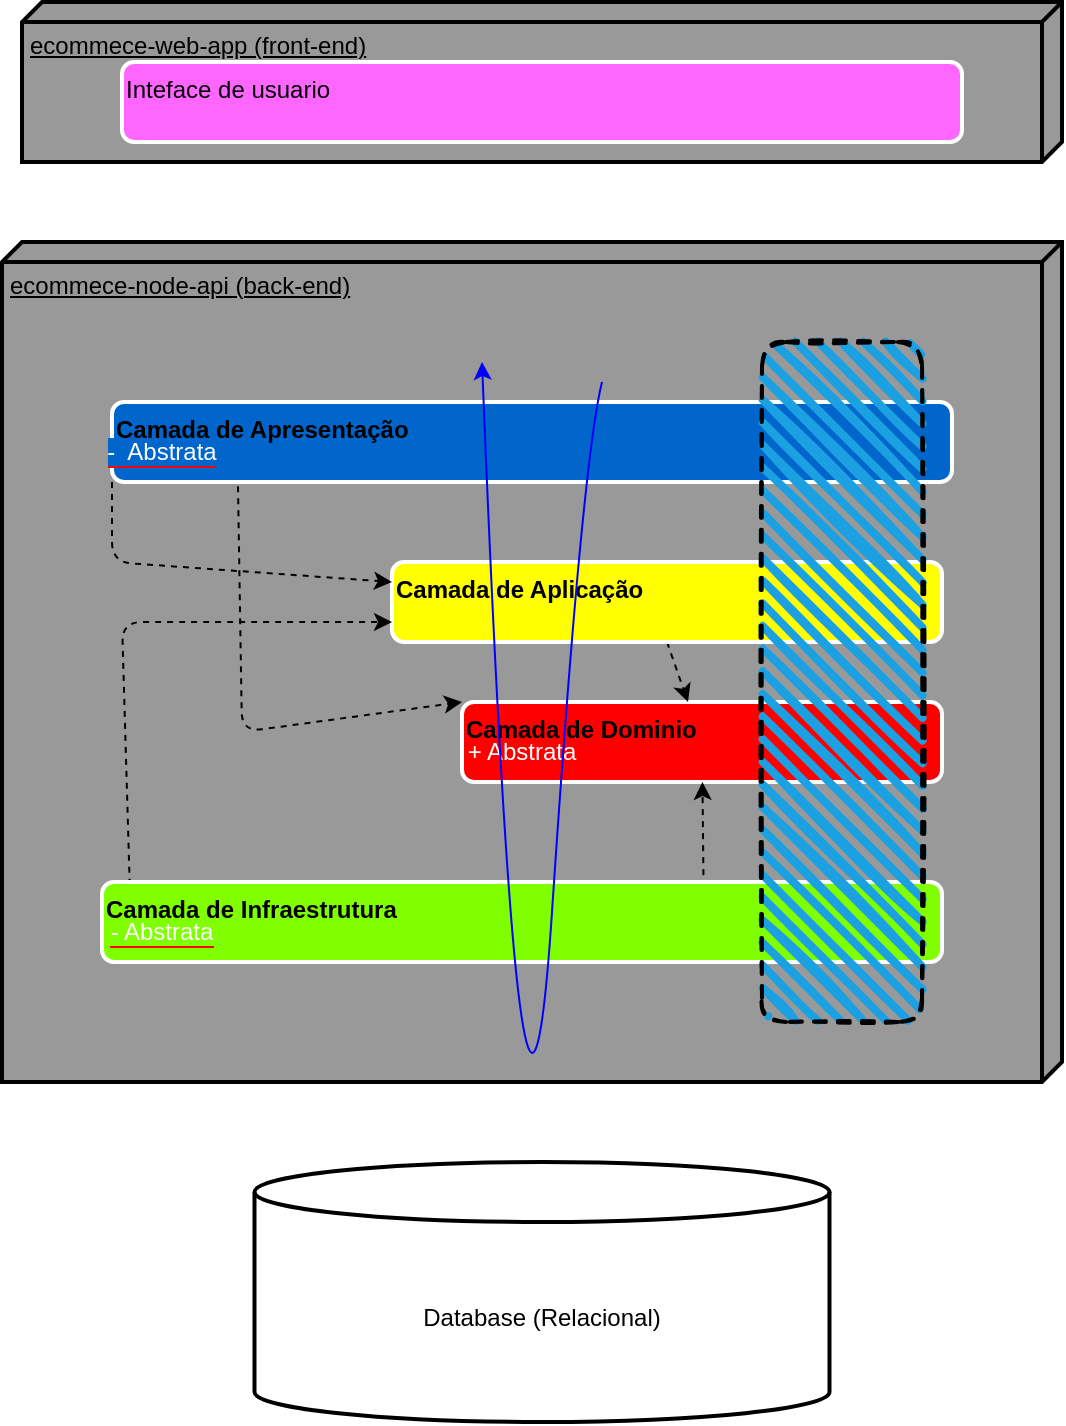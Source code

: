 <mxfile>
    <diagram id="7IbitbneoFTJlHN-WQLY" name="Arquitetura em Camadas">
        <mxGraphModel dx="583" dy="474" grid="1" gridSize="10" guides="1" tooltips="1" connect="1" arrows="1" fold="1" page="1" pageScale="1" pageWidth="850" pageHeight="1100" math="0" shadow="0">
            <root>
                <mxCell id="0"/>
                <mxCell id="1" parent="0"/>
                <mxCell id="2" value="ecommece-node-api (back-end)" style="verticalAlign=top;align=left;spacingTop=8;spacingLeft=2;spacingRight=12;shape=cube;size=10;direction=south;fontStyle=4;html=1;strokeWidth=2;strokeColor=default;fillColor=#999999;fontColor=#000000;" parent="1" vertex="1">
                    <mxGeometry x="130" y="500" width="530" height="420" as="geometry"/>
                </mxCell>
                <mxCell id="4" value="&lt;font color=&quot;#000000&quot;&gt;ecommece-web-app (front-end)&lt;/font&gt;" style="verticalAlign=top;align=left;spacingTop=8;spacingLeft=2;spacingRight=12;shape=cube;size=10;direction=south;fontStyle=4;html=1;strokeWidth=2;fillColor=#999999;" parent="1" vertex="1">
                    <mxGeometry x="140" y="380" width="520" height="80" as="geometry"/>
                </mxCell>
                <mxCell id="5" value="Database (Relacional)" style="shape=cylinder3;whiteSpace=wrap;html=1;boundedLbl=1;backgroundOutline=1;size=15;strokeWidth=2;" parent="1" vertex="1">
                    <mxGeometry x="256.25" y="960" width="287.5" height="130" as="geometry"/>
                </mxCell>
                <mxCell id="6" value="&lt;font color=&quot;#000000&quot;&gt;&lt;b&gt;Camada de Dominio&lt;/b&gt;&lt;/font&gt;" style="rounded=1;whiteSpace=wrap;html=1;strokeWidth=2;verticalAlign=top;align=left;fillColor=#FF0000;fontColor=#ffffff;strokeColor=#FFFFFF;" parent="1" vertex="1">
                    <mxGeometry x="360" y="730" width="240" height="40" as="geometry"/>
                </mxCell>
                <mxCell id="11" style="edgeStyle=none;html=1;exitX=0.5;exitY=1;exitDx=0;exitDy=0;fontColor=#000000;dashed=1;strokeColor=#000000;" parent="1" source="7" target="6" edge="1">
                    <mxGeometry relative="1" as="geometry"/>
                </mxCell>
                <mxCell id="7" value="&lt;font color=&quot;#000000&quot;&gt;&lt;b&gt;Camada de Aplicação&lt;/b&gt;&lt;/font&gt;" style="rounded=1;whiteSpace=wrap;html=1;strokeWidth=2;verticalAlign=top;align=left;fillColor=#FFFF00;fontColor=#ffffff;strokeColor=#FFFFFF;" parent="1" vertex="1">
                    <mxGeometry x="325" y="660" width="275" height="40" as="geometry"/>
                </mxCell>
                <mxCell id="12" style="edgeStyle=none;html=1;exitX=0.716;exitY=-0.086;exitDx=0;exitDy=0;dashed=1;fontColor=#000000;exitPerimeter=0;strokeColor=#000000;" parent="1" source="8" target="6" edge="1">
                    <mxGeometry relative="1" as="geometry"/>
                </mxCell>
                <mxCell id="14" style="edgeStyle=none;html=1;exitX=0.033;exitY=0.035;exitDx=0;exitDy=0;entryX=0;entryY=0.75;entryDx=0;entryDy=0;dashed=1;fontColor=#000000;exitPerimeter=0;strokeColor=#000000;" parent="1" source="8" target="7" edge="1">
                    <mxGeometry relative="1" as="geometry">
                        <Array as="points">
                            <mxPoint x="190" y="690"/>
                        </Array>
                    </mxGeometry>
                </mxCell>
                <mxCell id="8" value="&lt;font color=&quot;#000000&quot;&gt;&lt;b&gt;Camada de Infraestrutura&lt;/b&gt;&lt;/font&gt;" style="rounded=1;whiteSpace=wrap;html=1;strokeWidth=2;verticalAlign=top;align=left;fillColor=#80FF00;fontColor=#ffffff;strokeColor=#FFFFFF;" parent="1" vertex="1">
                    <mxGeometry x="180" y="820" width="420" height="40" as="geometry"/>
                </mxCell>
                <mxCell id="10" value="&lt;font color=&quot;#000000&quot;&gt;Inteface de usuario&lt;/font&gt;" style="rounded=1;whiteSpace=wrap;html=1;strokeWidth=2;verticalAlign=top;align=left;fillColor=#FF66FF;fontColor=#ffffff;strokeColor=#FFFFFF;" parent="1" vertex="1">
                    <mxGeometry x="190" y="410" width="420" height="40" as="geometry"/>
                </mxCell>
                <mxCell id="21" style="edgeStyle=none;html=1;exitX=0;exitY=1;exitDx=0;exitDy=0;entryX=0;entryY=0.25;entryDx=0;entryDy=0;fontColor=#FFFFFF;dashed=1;strokeColor=#000000;" parent="1" source="15" target="7" edge="1">
                    <mxGeometry relative="1" as="geometry">
                        <Array as="points">
                            <mxPoint x="185" y="660"/>
                        </Array>
                    </mxGeometry>
                </mxCell>
                <mxCell id="22" style="edgeStyle=none;html=1;exitX=0.15;exitY=1.053;exitDx=0;exitDy=0;entryX=0;entryY=0;entryDx=0;entryDy=0;dashed=1;fontColor=#FFFFFF;exitPerimeter=0;strokeColor=#000000;" parent="1" source="15" target="6" edge="1">
                    <mxGeometry relative="1" as="geometry">
                        <Array as="points">
                            <mxPoint x="250" y="745"/>
                        </Array>
                    </mxGeometry>
                </mxCell>
                <mxCell id="15" value="&lt;font color=&quot;#000000&quot;&gt;&lt;b&gt;Camada de Apresentação&lt;/b&gt;&lt;/font&gt;" style="rounded=1;whiteSpace=wrap;html=1;strokeWidth=2;verticalAlign=top;align=left;fillColor=#0066CC;fontColor=#ffffff;strokeColor=#FFFFFF;" parent="1" vertex="1">
                    <mxGeometry x="185" y="580" width="420" height="40" as="geometry"/>
                </mxCell>
                <mxCell id="16" value="+ Abstrata" style="text;html=1;strokeColor=none;fillColor=none;align=center;verticalAlign=middle;whiteSpace=wrap;rounded=0;labelBackgroundColor=#FF0000;fontColor=#FFFFFF;" parent="1" vertex="1">
                    <mxGeometry x="360" y="740" width="60" height="30" as="geometry"/>
                </mxCell>
                <mxCell id="19" value="&lt;span style=&quot;background-color: rgb(0, 102, 204);&quot;&gt;-&amp;nbsp; Abstrata&lt;/span&gt;" style="text;html=1;strokeColor=none;fillColor=none;align=center;verticalAlign=middle;whiteSpace=wrap;rounded=0;labelBackgroundColor=#FF0000;fontColor=#FFFFFF;" parent="1" vertex="1">
                    <mxGeometry x="180" y="590" width="60" height="30" as="geometry"/>
                </mxCell>
                <mxCell id="20" value="&lt;span style=&quot;background-color: rgb(128, 255, 0);&quot;&gt;- Abstrata&lt;/span&gt;" style="text;html=1;strokeColor=none;fillColor=none;align=center;verticalAlign=middle;whiteSpace=wrap;rounded=0;labelBackgroundColor=#FF0000;fontColor=#FFFFFF;" parent="1" vertex="1">
                    <mxGeometry x="180" y="830" width="60" height="30" as="geometry"/>
                </mxCell>
                <mxCell id="27" value="" style="curved=1;endArrow=classic;html=1;fontColor=#FFFFFF;fillColor=#0050ef;strokeColor=#0000FF;" parent="1" edge="1">
                    <mxGeometry width="50" height="50" relative="1" as="geometry">
                        <mxPoint x="430" y="570" as="sourcePoint"/>
                        <mxPoint x="370" y="560" as="targetPoint"/>
                        <Array as="points">
                            <mxPoint x="420" y="610"/>
                            <mxPoint x="390" y="1060"/>
                            <mxPoint x="370" y="560"/>
                        </Array>
                    </mxGeometry>
                </mxCell>
                <mxCell id="3VDQvK-L24l2QXswi1Vz-27" value="" style="rounded=1;whiteSpace=wrap;html=1;strokeWidth=2;fillWeight=4;hachureGap=8;hachureAngle=45;fillColor=#1ba1e2;sketch=1;dashed=1;strokeColor=#000000;fontColor=#000000;" vertex="1" parent="1">
                    <mxGeometry x="510" y="550" width="80" height="340" as="geometry"/>
                </mxCell>
            </root>
        </mxGraphModel>
    </diagram>
    <diagram name="arquitetura em Hexagonal" id="6LXyLU2QYRvnitRvOAn5">
        <mxGraphModel dx="583" dy="474" grid="1" gridSize="10" guides="1" tooltips="1" connect="1" arrows="1" fold="1" page="1" pageScale="1" pageWidth="850" pageHeight="1100" math="0" shadow="0">
            <root>
                <mxCell id="-ErTKGpTv1KLhgLd2dZM-0"/>
                <mxCell id="-ErTKGpTv1KLhgLd2dZM-1" parent="-ErTKGpTv1KLhgLd2dZM-0"/>
                <mxCell id="-ErTKGpTv1KLhgLd2dZM-2" value="ecommece-node-api (back-end)" style="verticalAlign=top;align=left;spacingTop=8;spacingLeft=2;spacingRight=12;shape=cube;size=10;direction=south;fontStyle=4;html=1;strokeWidth=2;strokeColor=default;fillColor=#999999;fontColor=#000000;" vertex="1" parent="-ErTKGpTv1KLhgLd2dZM-1">
                    <mxGeometry x="130" y="500" width="530" height="420" as="geometry"/>
                </mxCell>
                <mxCell id="-ErTKGpTv1KLhgLd2dZM-3" value="&lt;font color=&quot;#000000&quot;&gt;ecommece-web-app (front-end)&lt;/font&gt;" style="verticalAlign=top;align=left;spacingTop=8;spacingLeft=2;spacingRight=12;shape=cube;size=10;direction=south;fontStyle=4;html=1;strokeWidth=2;fillColor=#999999;" vertex="1" parent="-ErTKGpTv1KLhgLd2dZM-1">
                    <mxGeometry x="140" y="380" width="520" height="80" as="geometry"/>
                </mxCell>
                <mxCell id="-ErTKGpTv1KLhgLd2dZM-4" value="Database (Relacional)" style="shape=cylinder3;whiteSpace=wrap;html=1;boundedLbl=1;backgroundOutline=1;size=15;strokeWidth=2;" vertex="1" parent="-ErTKGpTv1KLhgLd2dZM-1">
                    <mxGeometry x="256.25" y="960" width="287.5" height="130" as="geometry"/>
                </mxCell>
                <mxCell id="-ErTKGpTv1KLhgLd2dZM-11" value="&lt;font color=&quot;#000000&quot;&gt;Inteface de usuario&lt;/font&gt;" style="rounded=1;whiteSpace=wrap;html=1;strokeWidth=2;verticalAlign=top;align=left;fillColor=#FF66FF;fontColor=#ffffff;strokeColor=#FFFFFF;" vertex="1" parent="-ErTKGpTv1KLhgLd2dZM-1">
                    <mxGeometry x="190" y="410" width="420" height="40" as="geometry"/>
                </mxCell>
                <mxCell id="IFGJM0UNCqCdwinMseEj-5" value="" style="shape=hexagon;perimeter=hexagonPerimeter2;whiteSpace=wrap;html=1;fixedSize=1;fontColor=#000000;fillColor=#66FFB3;gradientColor=#66b2ff;gradientDirection=north;" vertex="1" parent="-ErTKGpTv1KLhgLd2dZM-1">
                    <mxGeometry x="200" y="570" width="390" height="300" as="geometry"/>
                </mxCell>
                <mxCell id="IFGJM0UNCqCdwinMseEj-2" value="" style="shape=hexagon;perimeter=hexagonPerimeter2;whiteSpace=wrap;html=1;fixedSize=1;fontColor=#000000;fillColor=#FFFF00;dashed=1;strokeColor=#000000;" vertex="1" parent="-ErTKGpTv1KLhgLd2dZM-1">
                    <mxGeometry x="246.88" y="600" width="306.25" height="235" as="geometry"/>
                </mxCell>
                <mxCell id="IFGJM0UNCqCdwinMseEj-0" value="" style="shape=hexagon;perimeter=hexagonPerimeter2;whiteSpace=wrap;html=1;fixedSize=1;size=30;fillColor=#FF6666;fontColor=#ffffff;strokeColor=#6F0000;" vertex="1" parent="-ErTKGpTv1KLhgLd2dZM-1">
                    <mxGeometry x="300" y="635" width="190" height="150" as="geometry"/>
                </mxCell>
                <mxCell id="IFGJM0UNCqCdwinMseEj-1" value="&lt;font color=&quot;#000000&quot;&gt;&lt;b&gt;camada de Dominio&lt;/b&gt;&lt;/font&gt;" style="text;html=1;strokeColor=none;fillColor=none;align=center;verticalAlign=middle;whiteSpace=wrap;rounded=0;" vertex="1" parent="-ErTKGpTv1KLhgLd2dZM-1">
                    <mxGeometry x="315" y="690" width="140" height="40" as="geometry"/>
                </mxCell>
                <mxCell id="IFGJM0UNCqCdwinMseEj-4" value="&lt;b&gt;Camadas de Aplicação&lt;/b&gt;" style="text;html=1;strokeColor=none;fillColor=none;align=center;verticalAlign=middle;whiteSpace=wrap;rounded=0;fontColor=#000000;" vertex="1" parent="-ErTKGpTv1KLhgLd2dZM-1">
                    <mxGeometry x="256.25" y="610" width="140" height="20" as="geometry"/>
                </mxCell>
                <mxCell id="IFGJM0UNCqCdwinMseEj-6" value="&lt;b&gt;Camada de apresentação&lt;/b&gt;" style="text;html=1;strokeColor=none;fillColor=none;align=center;verticalAlign=middle;whiteSpace=wrap;rounded=0;fontColor=#000000;" vertex="1" parent="-ErTKGpTv1KLhgLd2dZM-1">
                    <mxGeometry x="210" y="570" width="160" height="20" as="geometry"/>
                </mxCell>
                <mxCell id="IFGJM0UNCqCdwinMseEj-7" value="&lt;b style=&quot;text-align: left;&quot;&gt;Camada de Infraestrutura&lt;/b&gt;" style="text;html=1;strokeColor=none;fillColor=none;align=center;verticalAlign=middle;whiteSpace=wrap;rounded=0;fontColor=#000000;" vertex="1" parent="-ErTKGpTv1KLhgLd2dZM-1">
                    <mxGeometry x="220" y="840" width="160" height="30" as="geometry"/>
                </mxCell>
                <mxCell id="TPdlKWb0dNZkBD15BUO_-4" style="edgeStyle=none;html=1;exitX=0.5;exitY=0;exitDx=0;exitDy=0;entryX=0.5;entryY=0;entryDx=0;entryDy=0;dashed=1;fontColor=#000000;strokeColor=#000000;" edge="1" parent="-ErTKGpTv1KLhgLd2dZM-1" source="IFGJM0UNCqCdwinMseEj-5" target="IFGJM0UNCqCdwinMseEj-2">
                    <mxGeometry relative="1" as="geometry"/>
                </mxCell>
                <mxCell id="TPdlKWb0dNZkBD15BUO_-5" style="edgeStyle=none;html=1;exitX=0.5;exitY=0;exitDx=0;exitDy=0;entryX=0.5;entryY=0;entryDx=0;entryDy=0;dashed=1;strokeColor=#000000;fontColor=#000000;" edge="1" parent="-ErTKGpTv1KLhgLd2dZM-1" source="IFGJM0UNCqCdwinMseEj-2" target="IFGJM0UNCqCdwinMseEj-0">
                    <mxGeometry relative="1" as="geometry"/>
                </mxCell>
                <mxCell id="TPdlKWb0dNZkBD15BUO_-6" style="edgeStyle=none;html=1;exitX=0.5;exitY=1;exitDx=0;exitDy=0;entryX=0.5;entryY=1;entryDx=0;entryDy=0;dashed=1;strokeColor=#000000;fontColor=#000000;" edge="1" parent="-ErTKGpTv1KLhgLd2dZM-1" source="IFGJM0UNCqCdwinMseEj-5" target="IFGJM0UNCqCdwinMseEj-2">
                    <mxGeometry relative="1" as="geometry"/>
                </mxCell>
                <mxCell id="TPdlKWb0dNZkBD15BUO_-7" style="edgeStyle=none;html=1;exitX=0.5;exitY=1;exitDx=0;exitDy=0;entryX=0.5;entryY=1;entryDx=0;entryDy=0;dashed=1;strokeColor=#000000;fontColor=#000000;" edge="1" parent="-ErTKGpTv1KLhgLd2dZM-1" source="IFGJM0UNCqCdwinMseEj-2" target="IFGJM0UNCqCdwinMseEj-0">
                    <mxGeometry relative="1" as="geometry"/>
                </mxCell>
                <mxCell id="-ErTKGpTv1KLhgLd2dZM-18" value="" style="curved=1;endArrow=classic;html=1;fontColor=#FFFFFF;fillColor=#0050ef;strokeColor=#0000FF;" edge="1" parent="-ErTKGpTv1KLhgLd2dZM-1">
                    <mxGeometry width="50" height="50" relative="1" as="geometry">
                        <mxPoint x="440" y="550" as="sourcePoint"/>
                        <mxPoint x="380" y="540" as="targetPoint"/>
                        <Array as="points">
                            <mxPoint x="430" y="590"/>
                            <mxPoint x="400" y="1040"/>
                            <mxPoint x="380" y="540"/>
                        </Array>
                    </mxGeometry>
                </mxCell>
                <mxCell id="pqszhbQP3APAIvEpS1dG-0" value="" style="rounded=1;whiteSpace=wrap;html=1;strokeWidth=2;fillWeight=4;hachureGap=8;hachureAngle=45;fillColor=#1ba1e2;sketch=1;dashed=1;strokeColor=#000000;fontColor=#000000;" vertex="1" parent="-ErTKGpTv1KLhgLd2dZM-1">
                    <mxGeometry x="440" y="547.5" width="30" height="340" as="geometry"/>
                </mxCell>
            </root>
        </mxGraphModel>
    </diagram>
</mxfile>